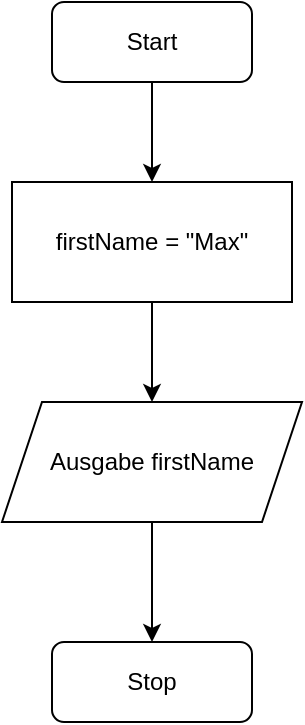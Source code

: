 <mxfile>
    <diagram id="0ffrBEzKfHf564H_G73a" name="PAP_1">
        <mxGraphModel dx="616" dy="500" grid="1" gridSize="10" guides="1" tooltips="1" connect="1" arrows="1" fold="1" page="1" pageScale="1" pageWidth="827" pageHeight="1169" math="0" shadow="0">
            <root>
                <mxCell id="0"/>
                <mxCell id="1" parent="0"/>
                <mxCell id="14" style="edgeStyle=none;html=1;entryX=0.5;entryY=0;entryDx=0;entryDy=0;" edge="1" parent="1" source="6" target="10">
                    <mxGeometry relative="1" as="geometry"/>
                </mxCell>
                <mxCell id="6" value="Start" style="rounded=1;whiteSpace=wrap;html=1;" vertex="1" parent="1">
                    <mxGeometry x="180" y="40" width="100" height="40" as="geometry"/>
                </mxCell>
                <mxCell id="7" value="Stop" style="rounded=1;whiteSpace=wrap;html=1;" vertex="1" parent="1">
                    <mxGeometry x="180" y="360" width="100" height="40" as="geometry"/>
                </mxCell>
                <mxCell id="15" style="edgeStyle=none;html=1;exitX=0.5;exitY=1;exitDx=0;exitDy=0;entryX=0.5;entryY=0;entryDx=0;entryDy=0;" edge="1" parent="1" source="10" target="11">
                    <mxGeometry relative="1" as="geometry"/>
                </mxCell>
                <mxCell id="10" value="&lt;span&gt;firstName = &quot;Max&lt;/span&gt;&lt;span&gt;&quot;&lt;/span&gt;" style="rounded=0;whiteSpace=wrap;html=1;" vertex="1" parent="1">
                    <mxGeometry x="160" y="130" width="140" height="60" as="geometry"/>
                </mxCell>
                <mxCell id="16" style="edgeStyle=none;html=1;exitX=0.5;exitY=1;exitDx=0;exitDy=0;entryX=0.5;entryY=0;entryDx=0;entryDy=0;" edge="1" parent="1" source="11" target="7">
                    <mxGeometry relative="1" as="geometry"/>
                </mxCell>
                <mxCell id="11" value="Ausgabe firstName" style="shape=parallelogram;perimeter=parallelogramPerimeter;whiteSpace=wrap;html=1;fixedSize=1;" vertex="1" parent="1">
                    <mxGeometry x="155" y="240" width="150" height="60" as="geometry"/>
                </mxCell>
            </root>
        </mxGraphModel>
    </diagram>
</mxfile>